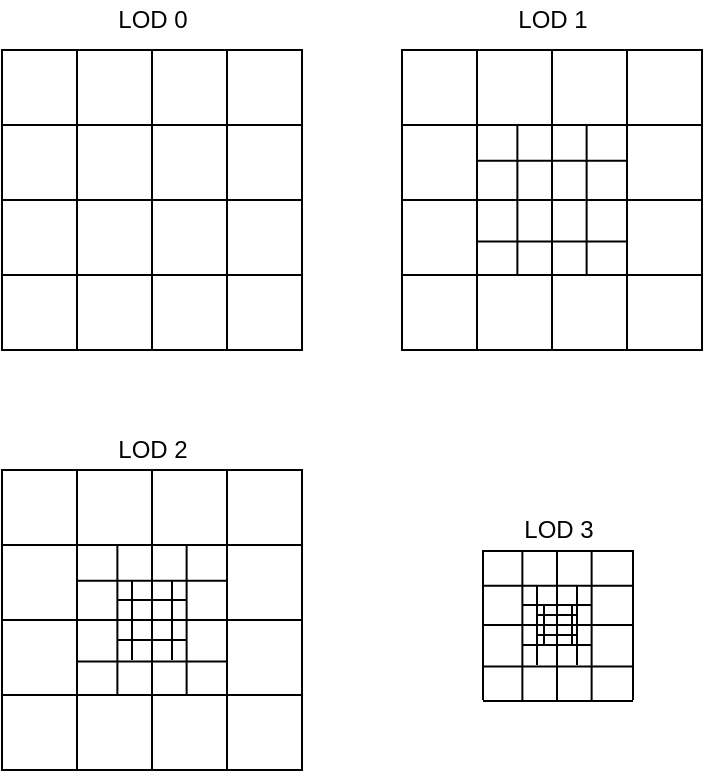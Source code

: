 <mxfile version="15.8.7" type="device"><diagram id="TRlE-LExiQ5J8FPCK7_S" name="Page-1"><mxGraphModel dx="1422" dy="845" grid="1" gridSize="5" guides="1" tooltips="1" connect="1" arrows="1" fold="1" page="1" pageScale="1" pageWidth="583" pageHeight="827" math="0" shadow="0"><root><mxCell id="0"/><mxCell id="1" parent="0"/><mxCell id="-Mtox07ABlZZh8lSVyrp-20" value="" style="group" vertex="1" connectable="0" parent="1"><mxGeometry x="315" y="70" width="150" height="150" as="geometry"/></mxCell><mxCell id="-Mtox07ABlZZh8lSVyrp-9" value="" style="whiteSpace=wrap;html=1;aspect=fixed;" vertex="1" parent="-Mtox07ABlZZh8lSVyrp-20"><mxGeometry width="150" height="150" as="geometry"/></mxCell><mxCell id="-Mtox07ABlZZh8lSVyrp-16" value="" style="endArrow=none;html=1;rounded=0;" edge="1" parent="-Mtox07ABlZZh8lSVyrp-20"><mxGeometry width="50" height="50" relative="1" as="geometry"><mxPoint x="57.692" y="37.5" as="sourcePoint"/><mxPoint x="57.692" y="112.5" as="targetPoint"/></mxGeometry></mxCell><mxCell id="-Mtox07ABlZZh8lSVyrp-18" value="" style="endArrow=none;html=1;rounded=0;" edge="1" parent="-Mtox07ABlZZh8lSVyrp-20"><mxGeometry width="50" height="50" relative="1" as="geometry"><mxPoint x="92.308" y="37.5" as="sourcePoint"/><mxPoint x="92.308" y="112.5" as="targetPoint"/></mxGeometry></mxCell><mxCell id="-Mtox07ABlZZh8lSVyrp-10" value="" style="endArrow=none;html=1;rounded=0;exitX=0;exitY=0.25;exitDx=0;exitDy=0;entryX=1;entryY=0.25;entryDx=0;entryDy=0;" edge="1" parent="-Mtox07ABlZZh8lSVyrp-20" source="-Mtox07ABlZZh8lSVyrp-9" target="-Mtox07ABlZZh8lSVyrp-9"><mxGeometry width="50" height="50" relative="1" as="geometry"><mxPoint x="115.385" y="288.462" as="sourcePoint"/><mxPoint x="144.231" y="259.615" as="targetPoint"/></mxGeometry></mxCell><mxCell id="-Mtox07ABlZZh8lSVyrp-11" value="" style="endArrow=none;html=1;rounded=0;exitX=0;exitY=0.5;exitDx=0;exitDy=0;entryX=1;entryY=0.5;entryDx=0;entryDy=0;" edge="1" parent="-Mtox07ABlZZh8lSVyrp-20" source="-Mtox07ABlZZh8lSVyrp-9" target="-Mtox07ABlZZh8lSVyrp-9"><mxGeometry width="50" height="50" relative="1" as="geometry"><mxPoint x="34.615" y="305.769" as="sourcePoint"/><mxPoint x="265.385" y="305.769" as="targetPoint"/></mxGeometry></mxCell><mxCell id="-Mtox07ABlZZh8lSVyrp-12" value="" style="endArrow=none;html=1;rounded=0;exitX=0;exitY=0.75;exitDx=0;exitDy=0;entryX=1;entryY=0.75;entryDx=0;entryDy=0;" edge="1" parent="-Mtox07ABlZZh8lSVyrp-20" source="-Mtox07ABlZZh8lSVyrp-9" target="-Mtox07ABlZZh8lSVyrp-9"><mxGeometry width="50" height="50" relative="1" as="geometry"><mxPoint x="34.615" y="363.462" as="sourcePoint"/><mxPoint x="265.385" y="363.462" as="targetPoint"/></mxGeometry></mxCell><mxCell id="-Mtox07ABlZZh8lSVyrp-13" value="" style="endArrow=none;html=1;rounded=0;entryX=0.25;entryY=0;entryDx=0;entryDy=0;exitX=0.25;exitY=1;exitDx=0;exitDy=0;" edge="1" parent="-Mtox07ABlZZh8lSVyrp-20" source="-Mtox07ABlZZh8lSVyrp-9" target="-Mtox07ABlZZh8lSVyrp-9"><mxGeometry width="50" height="50" relative="1" as="geometry"><mxPoint x="92.308" y="415.385" as="sourcePoint"/><mxPoint x="271.154" y="369.231" as="targetPoint"/></mxGeometry></mxCell><mxCell id="-Mtox07ABlZZh8lSVyrp-14" value="" style="endArrow=none;html=1;rounded=0;exitX=0.5;exitY=1;exitDx=0;exitDy=0;entryX=0.5;entryY=0;entryDx=0;entryDy=0;" edge="1" parent="-Mtox07ABlZZh8lSVyrp-20" source="-Mtox07ABlZZh8lSVyrp-9" target="-Mtox07ABlZZh8lSVyrp-9"><mxGeometry width="50" height="50" relative="1" as="geometry"><mxPoint x="156.923" y="421.154" as="sourcePoint"/><mxPoint x="156.923" y="184.615" as="targetPoint"/></mxGeometry></mxCell><mxCell id="-Mtox07ABlZZh8lSVyrp-15" style="edgeStyle=orthogonalEdgeStyle;rounded=0;orthogonalLoop=1;jettySize=auto;html=1;exitX=0.75;exitY=1;exitDx=0;exitDy=0;entryX=0.75;entryY=0;entryDx=0;entryDy=0;endArrow=none;endFill=0;" edge="1" parent="-Mtox07ABlZZh8lSVyrp-20" source="-Mtox07ABlZZh8lSVyrp-9" target="-Mtox07ABlZZh8lSVyrp-9"><mxGeometry relative="1" as="geometry"><Array as="points"><mxPoint x="112.5" y="150"/></Array></mxGeometry></mxCell><mxCell id="-Mtox07ABlZZh8lSVyrp-19" value="" style="endArrow=none;html=1;rounded=0;" edge="1" parent="-Mtox07ABlZZh8lSVyrp-20"><mxGeometry width="50" height="50" relative="1" as="geometry"><mxPoint x="37.5" y="95.769" as="sourcePoint"/><mxPoint x="112.5" y="95.769" as="targetPoint"/></mxGeometry></mxCell><mxCell id="-Mtox07ABlZZh8lSVyrp-21" value="" style="endArrow=none;html=1;rounded=0;" edge="1" parent="-Mtox07ABlZZh8lSVyrp-20"><mxGeometry width="50" height="50" relative="1" as="geometry"><mxPoint x="37.5" y="55.385" as="sourcePoint"/><mxPoint x="112.5" y="55.385" as="targetPoint"/></mxGeometry></mxCell><mxCell id="-Mtox07ABlZZh8lSVyrp-34" value="" style="group" vertex="1" connectable="0" parent="1"><mxGeometry x="115" y="70" width="150" height="150" as="geometry"/></mxCell><mxCell id="-Mtox07ABlZZh8lSVyrp-23" value="" style="whiteSpace=wrap;html=1;aspect=fixed;" vertex="1" parent="-Mtox07ABlZZh8lSVyrp-34"><mxGeometry width="150" height="150" as="geometry"/></mxCell><mxCell id="-Mtox07ABlZZh8lSVyrp-26" value="" style="endArrow=none;html=1;rounded=0;exitX=0;exitY=0.25;exitDx=0;exitDy=0;entryX=1;entryY=0.25;entryDx=0;entryDy=0;" edge="1" parent="-Mtox07ABlZZh8lSVyrp-34" source="-Mtox07ABlZZh8lSVyrp-23" target="-Mtox07ABlZZh8lSVyrp-23"><mxGeometry width="50" height="50" relative="1" as="geometry"><mxPoint x="115.385" y="288.462" as="sourcePoint"/><mxPoint x="144.231" y="259.615" as="targetPoint"/></mxGeometry></mxCell><mxCell id="-Mtox07ABlZZh8lSVyrp-27" value="" style="endArrow=none;html=1;rounded=0;exitX=0;exitY=0.5;exitDx=0;exitDy=0;entryX=1;entryY=0.5;entryDx=0;entryDy=0;" edge="1" parent="-Mtox07ABlZZh8lSVyrp-34" source="-Mtox07ABlZZh8lSVyrp-23" target="-Mtox07ABlZZh8lSVyrp-23"><mxGeometry width="50" height="50" relative="1" as="geometry"><mxPoint x="34.615" y="305.769" as="sourcePoint"/><mxPoint x="265.385" y="305.769" as="targetPoint"/></mxGeometry></mxCell><mxCell id="-Mtox07ABlZZh8lSVyrp-28" value="" style="endArrow=none;html=1;rounded=0;exitX=0;exitY=0.75;exitDx=0;exitDy=0;entryX=1;entryY=0.75;entryDx=0;entryDy=0;" edge="1" parent="-Mtox07ABlZZh8lSVyrp-34" source="-Mtox07ABlZZh8lSVyrp-23" target="-Mtox07ABlZZh8lSVyrp-23"><mxGeometry width="50" height="50" relative="1" as="geometry"><mxPoint x="34.615" y="363.462" as="sourcePoint"/><mxPoint x="265.385" y="363.462" as="targetPoint"/></mxGeometry></mxCell><mxCell id="-Mtox07ABlZZh8lSVyrp-29" value="" style="endArrow=none;html=1;rounded=0;entryX=0.25;entryY=0;entryDx=0;entryDy=0;exitX=0.25;exitY=1;exitDx=0;exitDy=0;" edge="1" parent="-Mtox07ABlZZh8lSVyrp-34" source="-Mtox07ABlZZh8lSVyrp-23" target="-Mtox07ABlZZh8lSVyrp-23"><mxGeometry width="50" height="50" relative="1" as="geometry"><mxPoint x="92.308" y="415.385" as="sourcePoint"/><mxPoint x="271.154" y="369.231" as="targetPoint"/></mxGeometry></mxCell><mxCell id="-Mtox07ABlZZh8lSVyrp-30" value="" style="endArrow=none;html=1;rounded=0;exitX=0.5;exitY=1;exitDx=0;exitDy=0;entryX=0.5;entryY=0;entryDx=0;entryDy=0;" edge="1" parent="-Mtox07ABlZZh8lSVyrp-34" source="-Mtox07ABlZZh8lSVyrp-23" target="-Mtox07ABlZZh8lSVyrp-23"><mxGeometry width="50" height="50" relative="1" as="geometry"><mxPoint x="156.923" y="421.154" as="sourcePoint"/><mxPoint x="156.923" y="184.615" as="targetPoint"/></mxGeometry></mxCell><mxCell id="-Mtox07ABlZZh8lSVyrp-31" style="edgeStyle=orthogonalEdgeStyle;rounded=0;orthogonalLoop=1;jettySize=auto;html=1;exitX=0.75;exitY=1;exitDx=0;exitDy=0;entryX=0.75;entryY=0;entryDx=0;entryDy=0;endArrow=none;endFill=0;" edge="1" parent="-Mtox07ABlZZh8lSVyrp-34" source="-Mtox07ABlZZh8lSVyrp-23" target="-Mtox07ABlZZh8lSVyrp-23"><mxGeometry relative="1" as="geometry"><Array as="points"><mxPoint x="112.5" y="150"/></Array></mxGeometry></mxCell><mxCell id="-Mtox07ABlZZh8lSVyrp-51" value="" style="group" vertex="1" connectable="0" parent="1"><mxGeometry x="115" y="280" width="150" height="150" as="geometry"/></mxCell><mxCell id="-Mtox07ABlZZh8lSVyrp-35" value="" style="group" vertex="1" connectable="0" parent="-Mtox07ABlZZh8lSVyrp-51"><mxGeometry width="150" height="150" as="geometry"/></mxCell><mxCell id="-Mtox07ABlZZh8lSVyrp-36" value="" style="whiteSpace=wrap;html=1;aspect=fixed;" vertex="1" parent="-Mtox07ABlZZh8lSVyrp-35"><mxGeometry width="150" height="150" as="geometry"/></mxCell><mxCell id="-Mtox07ABlZZh8lSVyrp-37" value="" style="endArrow=none;html=1;rounded=0;" edge="1" parent="-Mtox07ABlZZh8lSVyrp-35"><mxGeometry width="50" height="50" relative="1" as="geometry"><mxPoint x="57.692" y="37.5" as="sourcePoint"/><mxPoint x="57.692" y="112.5" as="targetPoint"/></mxGeometry></mxCell><mxCell id="-Mtox07ABlZZh8lSVyrp-38" value="" style="endArrow=none;html=1;rounded=0;" edge="1" parent="-Mtox07ABlZZh8lSVyrp-35"><mxGeometry width="50" height="50" relative="1" as="geometry"><mxPoint x="92.308" y="37.5" as="sourcePoint"/><mxPoint x="92.308" y="112.5" as="targetPoint"/></mxGeometry></mxCell><mxCell id="-Mtox07ABlZZh8lSVyrp-39" value="" style="endArrow=none;html=1;rounded=0;exitX=0;exitY=0.25;exitDx=0;exitDy=0;entryX=1;entryY=0.25;entryDx=0;entryDy=0;" edge="1" parent="-Mtox07ABlZZh8lSVyrp-35" source="-Mtox07ABlZZh8lSVyrp-36" target="-Mtox07ABlZZh8lSVyrp-36"><mxGeometry width="50" height="50" relative="1" as="geometry"><mxPoint x="115.385" y="288.462" as="sourcePoint"/><mxPoint x="144.231" y="259.615" as="targetPoint"/></mxGeometry></mxCell><mxCell id="-Mtox07ABlZZh8lSVyrp-40" value="" style="endArrow=none;html=1;rounded=0;exitX=0;exitY=0.5;exitDx=0;exitDy=0;entryX=1;entryY=0.5;entryDx=0;entryDy=0;" edge="1" parent="-Mtox07ABlZZh8lSVyrp-35" source="-Mtox07ABlZZh8lSVyrp-36" target="-Mtox07ABlZZh8lSVyrp-36"><mxGeometry width="50" height="50" relative="1" as="geometry"><mxPoint x="34.615" y="305.769" as="sourcePoint"/><mxPoint x="265.385" y="305.769" as="targetPoint"/></mxGeometry></mxCell><mxCell id="-Mtox07ABlZZh8lSVyrp-41" value="" style="endArrow=none;html=1;rounded=0;exitX=0;exitY=0.75;exitDx=0;exitDy=0;entryX=1;entryY=0.75;entryDx=0;entryDy=0;" edge="1" parent="-Mtox07ABlZZh8lSVyrp-35" source="-Mtox07ABlZZh8lSVyrp-36" target="-Mtox07ABlZZh8lSVyrp-36"><mxGeometry width="50" height="50" relative="1" as="geometry"><mxPoint x="34.615" y="363.462" as="sourcePoint"/><mxPoint x="265.385" y="363.462" as="targetPoint"/></mxGeometry></mxCell><mxCell id="-Mtox07ABlZZh8lSVyrp-42" value="" style="endArrow=none;html=1;rounded=0;entryX=0.25;entryY=0;entryDx=0;entryDy=0;exitX=0.25;exitY=1;exitDx=0;exitDy=0;" edge="1" parent="-Mtox07ABlZZh8lSVyrp-35" source="-Mtox07ABlZZh8lSVyrp-36" target="-Mtox07ABlZZh8lSVyrp-36"><mxGeometry width="50" height="50" relative="1" as="geometry"><mxPoint x="92.308" y="415.385" as="sourcePoint"/><mxPoint x="271.154" y="369.231" as="targetPoint"/></mxGeometry></mxCell><mxCell id="-Mtox07ABlZZh8lSVyrp-43" value="" style="endArrow=none;html=1;rounded=0;exitX=0.5;exitY=1;exitDx=0;exitDy=0;entryX=0.5;entryY=0;entryDx=0;entryDy=0;" edge="1" parent="-Mtox07ABlZZh8lSVyrp-35" source="-Mtox07ABlZZh8lSVyrp-36" target="-Mtox07ABlZZh8lSVyrp-36"><mxGeometry width="50" height="50" relative="1" as="geometry"><mxPoint x="156.923" y="421.154" as="sourcePoint"/><mxPoint x="156.923" y="184.615" as="targetPoint"/></mxGeometry></mxCell><mxCell id="-Mtox07ABlZZh8lSVyrp-44" style="edgeStyle=orthogonalEdgeStyle;rounded=0;orthogonalLoop=1;jettySize=auto;html=1;exitX=0.75;exitY=1;exitDx=0;exitDy=0;entryX=0.75;entryY=0;entryDx=0;entryDy=0;endArrow=none;endFill=0;" edge="1" parent="-Mtox07ABlZZh8lSVyrp-35" source="-Mtox07ABlZZh8lSVyrp-36" target="-Mtox07ABlZZh8lSVyrp-36"><mxGeometry relative="1" as="geometry"><Array as="points"><mxPoint x="112.5" y="150"/></Array></mxGeometry></mxCell><mxCell id="-Mtox07ABlZZh8lSVyrp-45" value="" style="endArrow=none;html=1;rounded=0;" edge="1" parent="-Mtox07ABlZZh8lSVyrp-35"><mxGeometry width="50" height="50" relative="1" as="geometry"><mxPoint x="37.5" y="95.769" as="sourcePoint"/><mxPoint x="112.5" y="95.769" as="targetPoint"/></mxGeometry></mxCell><mxCell id="-Mtox07ABlZZh8lSVyrp-46" value="" style="endArrow=none;html=1;rounded=0;" edge="1" parent="-Mtox07ABlZZh8lSVyrp-35"><mxGeometry width="50" height="50" relative="1" as="geometry"><mxPoint x="37.5" y="55.385" as="sourcePoint"/><mxPoint x="112.5" y="55.385" as="targetPoint"/></mxGeometry></mxCell><mxCell id="-Mtox07ABlZZh8lSVyrp-47" value="" style="endArrow=none;html=1;rounded=0;" edge="1" parent="-Mtox07ABlZZh8lSVyrp-35"><mxGeometry width="50" height="50" relative="1" as="geometry"><mxPoint x="92.5" y="65" as="sourcePoint"/><mxPoint x="57.5" y="65" as="targetPoint"/></mxGeometry></mxCell><mxCell id="-Mtox07ABlZZh8lSVyrp-48" value="" style="endArrow=none;html=1;rounded=0;" edge="1" parent="-Mtox07ABlZZh8lSVyrp-35"><mxGeometry width="50" height="50" relative="1" as="geometry"><mxPoint x="92.5" y="85" as="sourcePoint"/><mxPoint x="57.5" y="85" as="targetPoint"/></mxGeometry></mxCell><mxCell id="-Mtox07ABlZZh8lSVyrp-50" value="" style="endArrow=none;html=1;rounded=0;" edge="1" parent="-Mtox07ABlZZh8lSVyrp-35"><mxGeometry width="50" height="50" relative="1" as="geometry"><mxPoint x="65" y="55" as="sourcePoint"/><mxPoint x="65" y="95" as="targetPoint"/></mxGeometry></mxCell><mxCell id="-Mtox07ABlZZh8lSVyrp-49" value="" style="endArrow=none;html=1;rounded=0;" edge="1" parent="-Mtox07ABlZZh8lSVyrp-51"><mxGeometry width="50" height="50" relative="1" as="geometry"><mxPoint x="85" y="55" as="sourcePoint"/><mxPoint x="85" y="95" as="targetPoint"/></mxGeometry></mxCell><mxCell id="-Mtox07ABlZZh8lSVyrp-52" value="LOD 0" style="text;html=1;align=center;verticalAlign=middle;resizable=0;points=[];autosize=1;strokeColor=none;fillColor=none;" vertex="1" parent="1"><mxGeometry x="165" y="45" width="50" height="20" as="geometry"/></mxCell><mxCell id="-Mtox07ABlZZh8lSVyrp-53" value="LOD 1" style="text;html=1;align=center;verticalAlign=middle;resizable=0;points=[];autosize=1;strokeColor=none;fillColor=none;" vertex="1" parent="1"><mxGeometry x="365" y="45" width="50" height="20" as="geometry"/></mxCell><mxCell id="-Mtox07ABlZZh8lSVyrp-54" value="LOD 2" style="text;html=1;align=center;verticalAlign=middle;resizable=0;points=[];autosize=1;strokeColor=none;fillColor=none;" vertex="1" parent="1"><mxGeometry x="165" y="260" width="50" height="20" as="geometry"/></mxCell><mxCell id="-Mtox07ABlZZh8lSVyrp-80" value="" style="group" vertex="1" connectable="0" parent="1"><mxGeometry x="355" y="320" width="75.5" height="75.5" as="geometry"/></mxCell><mxCell id="-Mtox07ABlZZh8lSVyrp-71" value="" style="endArrow=none;html=1;rounded=0;" edge="1" parent="-Mtox07ABlZZh8lSVyrp-80"><mxGeometry width="50" height="50" relative="1" as="geometry"><mxPoint x="47.5" y="17.5" as="sourcePoint"/><mxPoint x="47.5" y="57.5" as="targetPoint"/></mxGeometry></mxCell><mxCell id="-Mtox07ABlZZh8lSVyrp-58" value="" style="endArrow=none;html=1;rounded=0;" edge="1" parent="-Mtox07ABlZZh8lSVyrp-80"><mxGeometry width="50" height="50" relative="1" as="geometry"><mxPoint x="20.192" as="sourcePoint"/><mxPoint x="20.192" y="75" as="targetPoint"/></mxGeometry></mxCell><mxCell id="-Mtox07ABlZZh8lSVyrp-59" value="" style="endArrow=none;html=1;rounded=0;" edge="1" parent="-Mtox07ABlZZh8lSVyrp-80"><mxGeometry width="50" height="50" relative="1" as="geometry"><mxPoint x="54.808" as="sourcePoint"/><mxPoint x="54.808" y="75" as="targetPoint"/></mxGeometry></mxCell><mxCell id="-Mtox07ABlZZh8lSVyrp-60" value="" style="endArrow=none;html=1;rounded=0;" edge="1" parent="-Mtox07ABlZZh8lSVyrp-80"><mxGeometry width="50" height="50" relative="1" as="geometry"><mxPoint y="0.5" as="sourcePoint"/><mxPoint x="75" y="0.5" as="targetPoint"/></mxGeometry></mxCell><mxCell id="-Mtox07ABlZZh8lSVyrp-61" value="" style="endArrow=none;html=1;rounded=0;" edge="1" parent="-Mtox07ABlZZh8lSVyrp-80"><mxGeometry width="50" height="50" relative="1" as="geometry"><mxPoint x="0.5" y="37.5" as="sourcePoint"/><mxPoint x="75.5" y="37.5" as="targetPoint"/></mxGeometry></mxCell><mxCell id="-Mtox07ABlZZh8lSVyrp-62" value="" style="endArrow=none;html=1;rounded=0;" edge="1" parent="-Mtox07ABlZZh8lSVyrp-80"><mxGeometry width="50" height="50" relative="1" as="geometry"><mxPoint x="0.5" y="75.5" as="sourcePoint"/><mxPoint x="75.5" y="75.5" as="targetPoint"/></mxGeometry></mxCell><mxCell id="-Mtox07ABlZZh8lSVyrp-64" value="" style="endArrow=none;html=1;rounded=0;" edge="1" parent="-Mtox07ABlZZh8lSVyrp-80"><mxGeometry width="50" height="50" relative="1" as="geometry"><mxPoint x="37.5" y="75" as="sourcePoint"/><mxPoint x="37.5" as="targetPoint"/></mxGeometry></mxCell><mxCell id="-Mtox07ABlZZh8lSVyrp-66" value="" style="endArrow=none;html=1;rounded=0;" edge="1" parent="-Mtox07ABlZZh8lSVyrp-80"><mxGeometry width="50" height="50" relative="1" as="geometry"><mxPoint y="58.269" as="sourcePoint"/><mxPoint x="75" y="58.269" as="targetPoint"/></mxGeometry></mxCell><mxCell id="-Mtox07ABlZZh8lSVyrp-67" value="" style="endArrow=none;html=1;rounded=0;" edge="1" parent="-Mtox07ABlZZh8lSVyrp-80"><mxGeometry width="50" height="50" relative="1" as="geometry"><mxPoint y="17.885" as="sourcePoint"/><mxPoint x="75" y="17.885" as="targetPoint"/></mxGeometry></mxCell><mxCell id="-Mtox07ABlZZh8lSVyrp-68" value="" style="endArrow=none;html=1;rounded=0;" edge="1" parent="-Mtox07ABlZZh8lSVyrp-80"><mxGeometry width="50" height="50" relative="1" as="geometry"><mxPoint x="55" y="27.5" as="sourcePoint"/><mxPoint x="20" y="27.5" as="targetPoint"/></mxGeometry></mxCell><mxCell id="-Mtox07ABlZZh8lSVyrp-69" value="" style="endArrow=none;html=1;rounded=0;" edge="1" parent="-Mtox07ABlZZh8lSVyrp-80"><mxGeometry width="50" height="50" relative="1" as="geometry"><mxPoint x="55" y="47.5" as="sourcePoint"/><mxPoint x="20" y="47.5" as="targetPoint"/></mxGeometry></mxCell><mxCell id="-Mtox07ABlZZh8lSVyrp-70" value="" style="endArrow=none;html=1;rounded=0;" edge="1" parent="-Mtox07ABlZZh8lSVyrp-80"><mxGeometry width="50" height="50" relative="1" as="geometry"><mxPoint x="27.5" y="17.5" as="sourcePoint"/><mxPoint x="27.5" y="57.5" as="targetPoint"/></mxGeometry></mxCell><mxCell id="-Mtox07ABlZZh8lSVyrp-74" value="" style="endArrow=none;html=1;rounded=0;" edge="1" parent="-Mtox07ABlZZh8lSVyrp-80"><mxGeometry width="50" height="50" relative="1" as="geometry"><mxPoint x="75.5" y="75" as="sourcePoint"/><mxPoint x="75.5" as="targetPoint"/></mxGeometry></mxCell><mxCell id="-Mtox07ABlZZh8lSVyrp-75" value="" style="endArrow=none;html=1;rounded=0;" edge="1" parent="-Mtox07ABlZZh8lSVyrp-80"><mxGeometry width="50" height="50" relative="1" as="geometry"><mxPoint x="0.5" y="75" as="sourcePoint"/><mxPoint x="0.5" as="targetPoint"/></mxGeometry></mxCell><mxCell id="-Mtox07ABlZZh8lSVyrp-76" value="" style="endArrow=none;html=1;rounded=0;" edge="1" parent="-Mtox07ABlZZh8lSVyrp-80"><mxGeometry width="50" height="50" relative="1" as="geometry"><mxPoint x="27.5" y="32.5" as="sourcePoint"/><mxPoint x="47.5" y="32.5" as="targetPoint"/></mxGeometry></mxCell><mxCell id="-Mtox07ABlZZh8lSVyrp-77" value="" style="endArrow=none;html=1;rounded=0;" edge="1" parent="-Mtox07ABlZZh8lSVyrp-80"><mxGeometry width="50" height="50" relative="1" as="geometry"><mxPoint x="27.5" y="42.5" as="sourcePoint"/><mxPoint x="47.5" y="42.5" as="targetPoint"/></mxGeometry></mxCell><mxCell id="-Mtox07ABlZZh8lSVyrp-78" value="" style="endArrow=none;html=1;rounded=0;" edge="1" parent="-Mtox07ABlZZh8lSVyrp-80"><mxGeometry width="50" height="50" relative="1" as="geometry"><mxPoint x="45" y="27.8" as="sourcePoint"/><mxPoint x="45" y="47.8" as="targetPoint"/></mxGeometry></mxCell><mxCell id="-Mtox07ABlZZh8lSVyrp-79" value="" style="endArrow=none;html=1;rounded=0;" edge="1" parent="-Mtox07ABlZZh8lSVyrp-80"><mxGeometry width="50" height="50" relative="1" as="geometry"><mxPoint x="31" y="27.8" as="sourcePoint"/><mxPoint x="31" y="47.8" as="targetPoint"/></mxGeometry></mxCell><mxCell id="-Mtox07ABlZZh8lSVyrp-81" value="LOD 3" style="text;html=1;align=center;verticalAlign=middle;resizable=0;points=[];autosize=1;strokeColor=none;fillColor=none;" vertex="1" parent="1"><mxGeometry x="368" y="300" width="50" height="20" as="geometry"/></mxCell></root></mxGraphModel></diagram></mxfile>